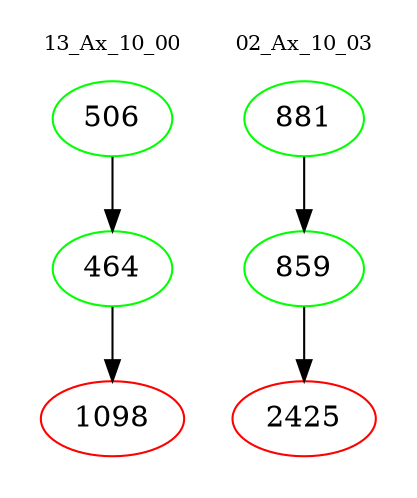 digraph{
subgraph cluster_0 {
color = white
label = "13_Ax_10_00";
fontsize=10;
T0_506 [label="506", color="green"]
T0_506 -> T0_464 [color="black"]
T0_464 [label="464", color="green"]
T0_464 -> T0_1098 [color="black"]
T0_1098 [label="1098", color="red"]
}
subgraph cluster_1 {
color = white
label = "02_Ax_10_03";
fontsize=10;
T1_881 [label="881", color="green"]
T1_881 -> T1_859 [color="black"]
T1_859 [label="859", color="green"]
T1_859 -> T1_2425 [color="black"]
T1_2425 [label="2425", color="red"]
}
}

